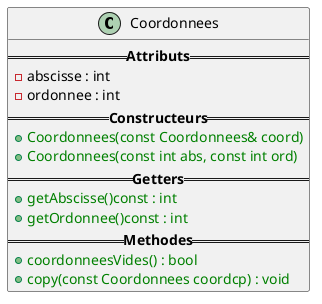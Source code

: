 @startuml
class Coordonnees{
    ==<b>Attributs</b>==
        -abscisse : int
        -ordonnee : int
    ==<b>Constructeurs</b>==
        +<color:green>Coordonnees(const Coordonnees& coord)</color>
        +<color:green>Coordonnees(const int abs, const int ord)</color>
    ==<b>Getters</b>==
        +<color:green>getAbscisse()const : int</color>
        +<color:green>getOrdonnee()const : int</color>
    ==<b>Methodes</b>==
        +<color:green>coordonneesVides() : bool</color>
        +<color:green>copy(const Coordonnees coordcp) : void</color>
}
@enduml
'f8587f745e251e80349a222e8f533f72  src/Coordonnees.hpp
'9b39c4a74e2d9a8366a75ae34db153a1  src/Coordonnees.cpp
